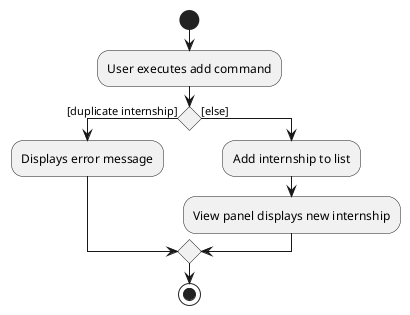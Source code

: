 @startuml
'https://plantuml.com/activity-diagram-beta

start
:User executes add command;
if () then ([duplicate internship])
    :Displays error message;
 else ([else])
    :Add internship to list;
    :View panel displays new internship;
 endif
stop

@enduml
